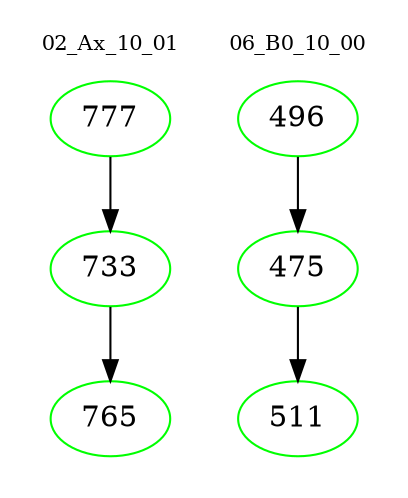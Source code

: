 digraph{
subgraph cluster_0 {
color = white
label = "02_Ax_10_01";
fontsize=10;
T0_777 [label="777", color="green"]
T0_777 -> T0_733 [color="black"]
T0_733 [label="733", color="green"]
T0_733 -> T0_765 [color="black"]
T0_765 [label="765", color="green"]
}
subgraph cluster_1 {
color = white
label = "06_B0_10_00";
fontsize=10;
T1_496 [label="496", color="green"]
T1_496 -> T1_475 [color="black"]
T1_475 [label="475", color="green"]
T1_475 -> T1_511 [color="black"]
T1_511 [label="511", color="green"]
}
}
